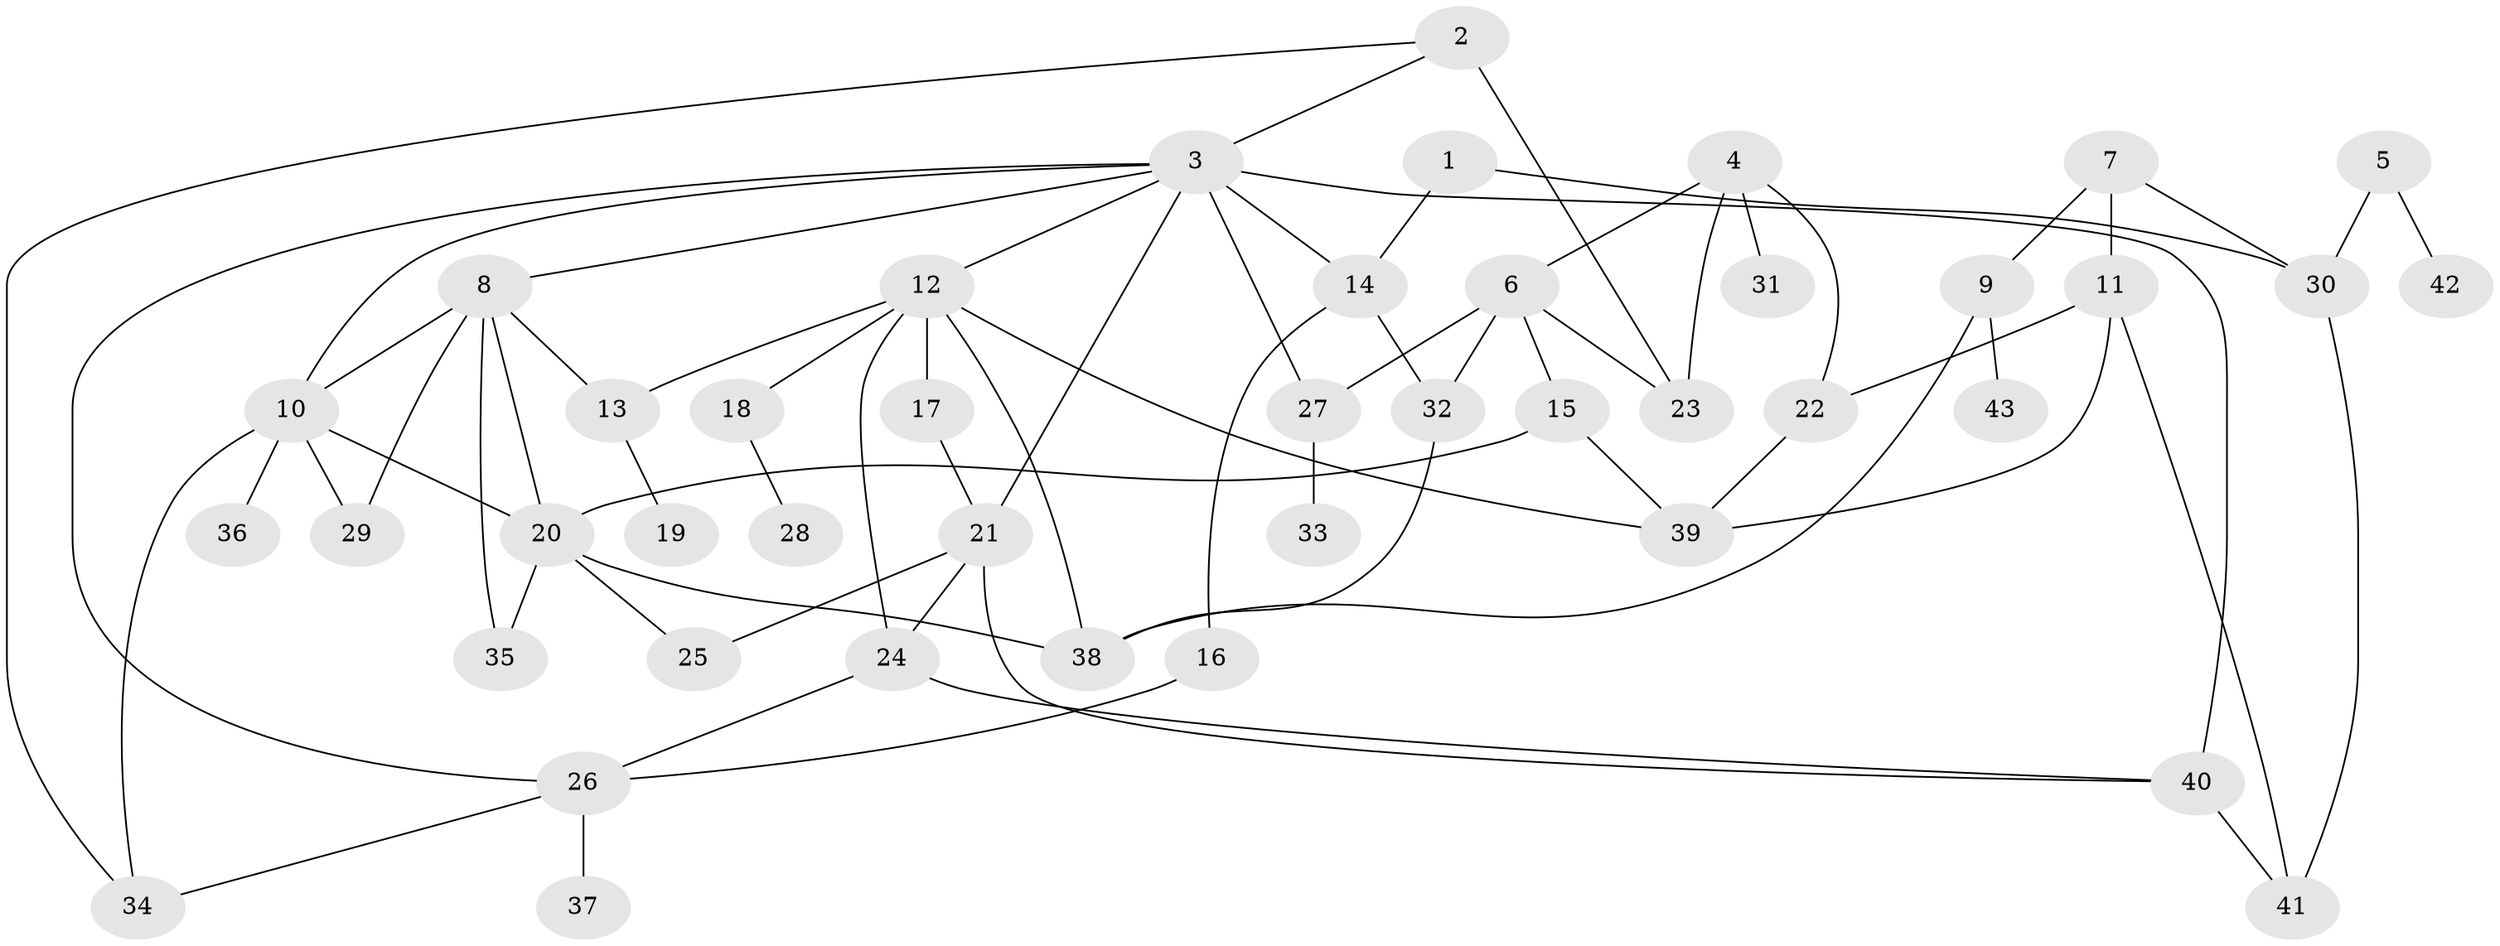 // original degree distribution, {2: 0.26744186046511625, 5: 0.06976744186046512, 4: 0.16279069767441862, 11: 0.011627906976744186, 3: 0.20930232558139536, 7: 0.011627906976744186, 6: 0.011627906976744186, 1: 0.2558139534883721}
// Generated by graph-tools (version 1.1) at 2025/00/03/09/25 03:00:58]
// undirected, 43 vertices, 69 edges
graph export_dot {
graph [start="1"]
  node [color=gray90,style=filled];
  1;
  2;
  3;
  4;
  5;
  6;
  7;
  8;
  9;
  10;
  11;
  12;
  13;
  14;
  15;
  16;
  17;
  18;
  19;
  20;
  21;
  22;
  23;
  24;
  25;
  26;
  27;
  28;
  29;
  30;
  31;
  32;
  33;
  34;
  35;
  36;
  37;
  38;
  39;
  40;
  41;
  42;
  43;
  1 -- 14 [weight=1.0];
  1 -- 30 [weight=1.0];
  2 -- 3 [weight=1.0];
  2 -- 23 [weight=2.0];
  2 -- 34 [weight=1.0];
  3 -- 8 [weight=1.0];
  3 -- 10 [weight=1.0];
  3 -- 12 [weight=1.0];
  3 -- 14 [weight=1.0];
  3 -- 21 [weight=1.0];
  3 -- 26 [weight=1.0];
  3 -- 27 [weight=1.0];
  3 -- 40 [weight=2.0];
  4 -- 6 [weight=1.0];
  4 -- 22 [weight=1.0];
  4 -- 23 [weight=1.0];
  4 -- 31 [weight=1.0];
  5 -- 30 [weight=1.0];
  5 -- 42 [weight=1.0];
  6 -- 15 [weight=1.0];
  6 -- 23 [weight=1.0];
  6 -- 27 [weight=1.0];
  6 -- 32 [weight=1.0];
  7 -- 9 [weight=1.0];
  7 -- 11 [weight=1.0];
  7 -- 30 [weight=1.0];
  8 -- 10 [weight=1.0];
  8 -- 13 [weight=1.0];
  8 -- 20 [weight=1.0];
  8 -- 29 [weight=1.0];
  8 -- 35 [weight=1.0];
  9 -- 38 [weight=1.0];
  9 -- 43 [weight=1.0];
  10 -- 20 [weight=1.0];
  10 -- 29 [weight=1.0];
  10 -- 34 [weight=1.0];
  10 -- 36 [weight=1.0];
  11 -- 22 [weight=1.0];
  11 -- 39 [weight=1.0];
  11 -- 41 [weight=1.0];
  12 -- 13 [weight=1.0];
  12 -- 17 [weight=1.0];
  12 -- 18 [weight=1.0];
  12 -- 24 [weight=1.0];
  12 -- 38 [weight=1.0];
  12 -- 39 [weight=1.0];
  13 -- 19 [weight=1.0];
  14 -- 16 [weight=1.0];
  14 -- 32 [weight=1.0];
  15 -- 20 [weight=1.0];
  15 -- 39 [weight=1.0];
  16 -- 26 [weight=1.0];
  17 -- 21 [weight=1.0];
  18 -- 28 [weight=1.0];
  20 -- 25 [weight=1.0];
  20 -- 35 [weight=1.0];
  20 -- 38 [weight=1.0];
  21 -- 24 [weight=1.0];
  21 -- 25 [weight=1.0];
  21 -- 40 [weight=1.0];
  22 -- 39 [weight=1.0];
  24 -- 26 [weight=1.0];
  24 -- 40 [weight=1.0];
  26 -- 34 [weight=1.0];
  26 -- 37 [weight=2.0];
  27 -- 33 [weight=1.0];
  30 -- 41 [weight=1.0];
  32 -- 38 [weight=1.0];
  40 -- 41 [weight=1.0];
}
